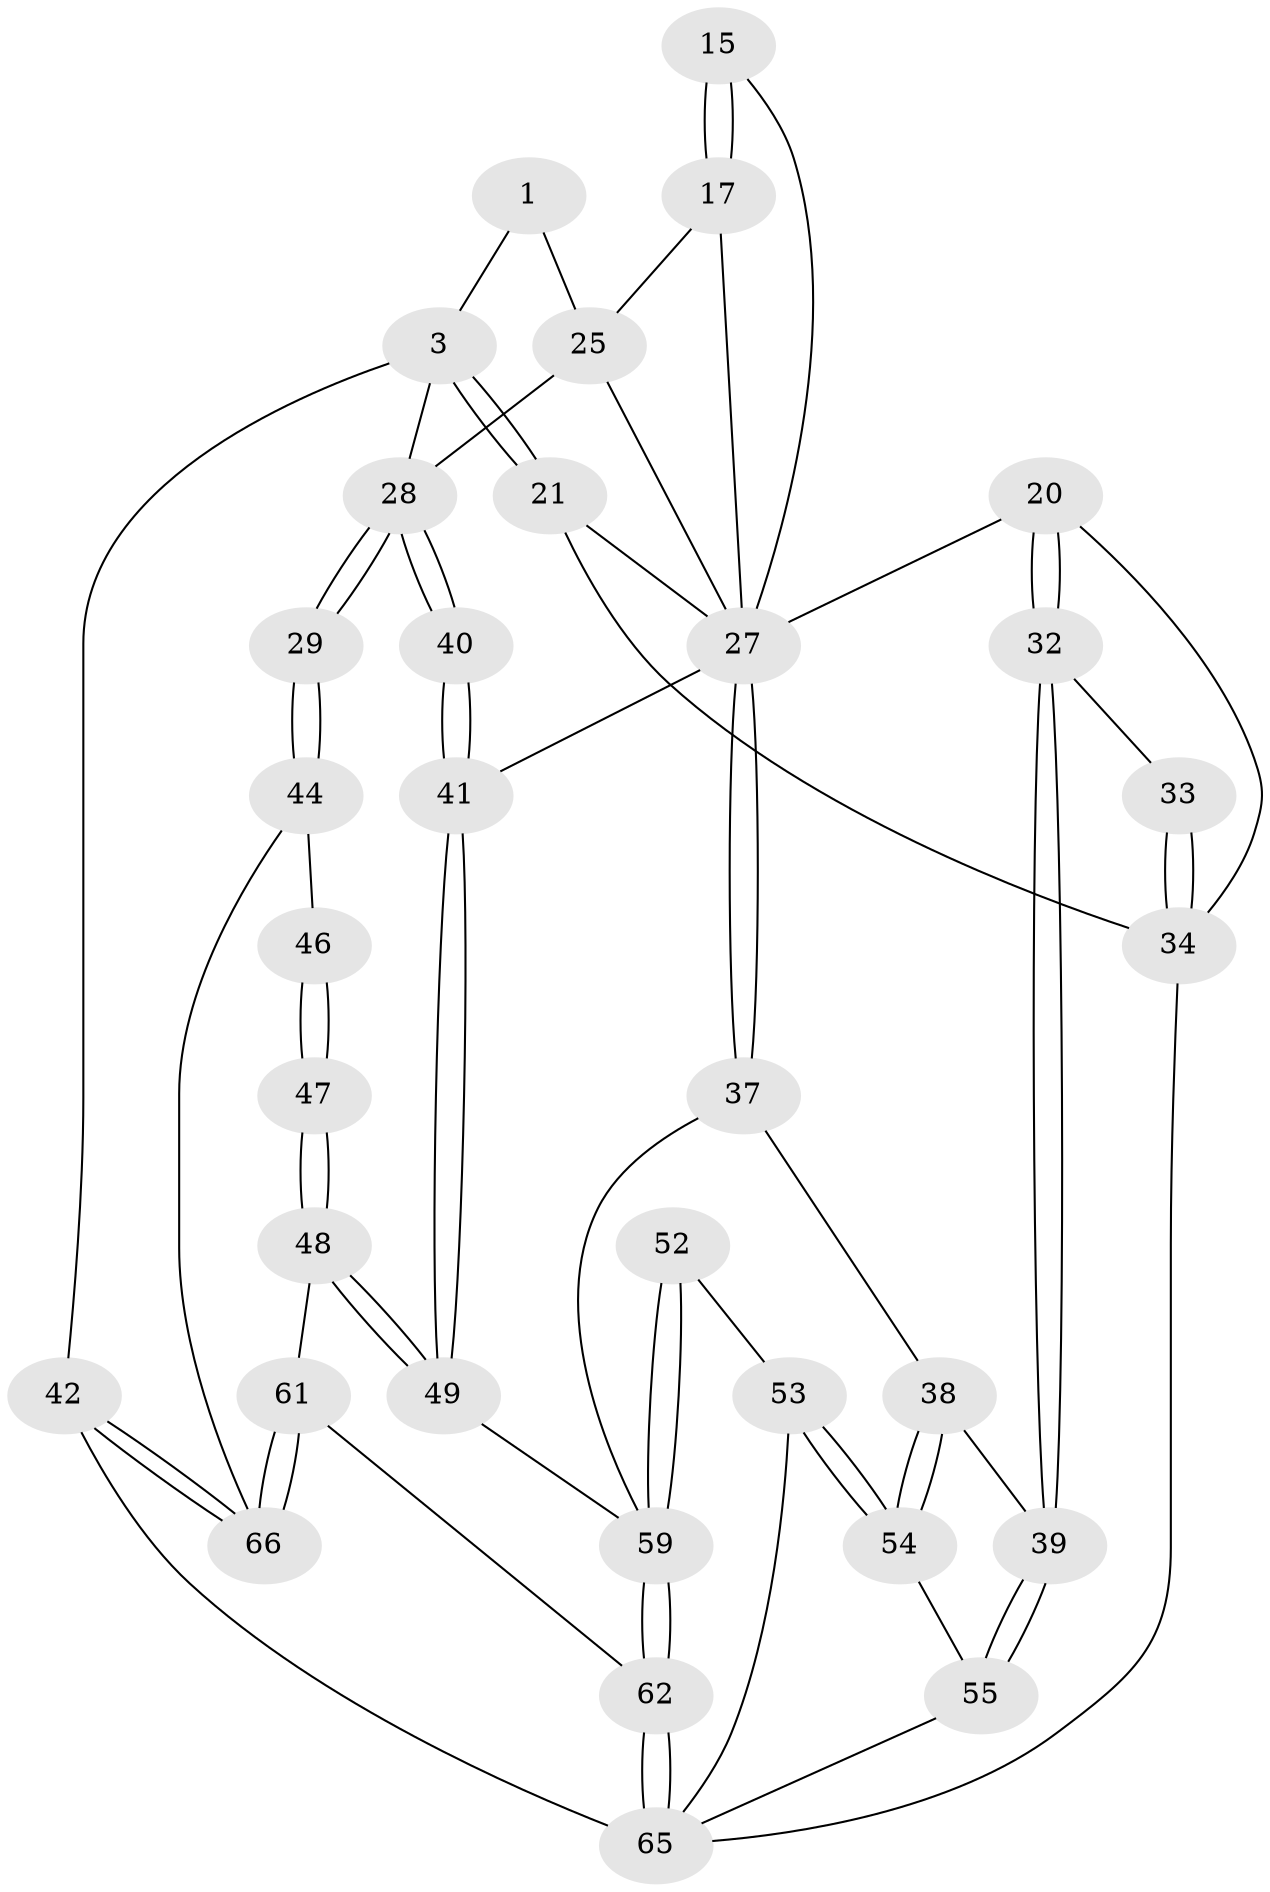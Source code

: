 // original degree distribution, {3: 0.045454545454545456, 5: 0.4696969696969697, 6: 0.24242424242424243, 4: 0.24242424242424243}
// Generated by graph-tools (version 1.1) at 2025/06/03/04/25 22:06:52]
// undirected, 33 vertices, 73 edges
graph export_dot {
graph [start="1"]
  node [color=gray90,style=filled];
  1 [pos="+0.6878193018430784+0"];
  3 [pos="+0+0",super="+2"];
  15 [pos="+0.5106689978805049+0.13085686550388947"];
  17 [pos="+0.5744405338890666+0.2793455208445013",super="+9+10"];
  20 [pos="+0.4811539800842071+0.3205544298231599",super="+12"];
  21 [pos="+0+0.004168541201710224",super="+14+4"];
  25 [pos="+0.7855684164037411+0.36565786906644",super="+8"];
  27 [pos="+0.5778216531412838+0.379674780331462",super="+18+26+19+16+11"];
  28 [pos="+1+0.30296255878383904",super="+24+22+23"];
  29 [pos="+1+0.2989254944896964"];
  32 [pos="+0.23590399389213967+0.4205478343522586"];
  33 [pos="+0.19294707839699832+0.3947787503738787"];
  34 [pos="+0+0.5338385872427508",super="+31+30+13"];
  37 [pos="+0.5739568959892931+0.4267357275194251"];
  38 [pos="+0.5020485814003033+0.48876295693721566"];
  39 [pos="+0.24522705129568087+0.44009182571705163"];
  40 [pos="+0.8401469497175642+0.4015385656073879"];
  41 [pos="+0.7955138636491744+0.395768903821657"];
  42 [pos="+1+1",super="+36"];
  44 [pos="+1+0.42415199465630343"];
  46 [pos="+0.9351593010641243+0.5099298438321425",super="+45"];
  47 [pos="+0.8499961914788948+0.6747963974460379"];
  48 [pos="+0.8468692829920375+0.682808820887358"];
  49 [pos="+0.749796050826054+0.6448966787012386"];
  52 [pos="+0.4531209555578283+0.7400211960782173"];
  53 [pos="+0.41519035990097813+0.724562783173712"];
  54 [pos="+0.36301759158611513+0.6771760247415762"];
  55 [pos="+0.3300489324965639+0.6606875196628313"];
  59 [pos="+0.5279253228505324+0.780070047769949",super="+50+51"];
  61 [pos="+0.6128697485788441+1",super="+60"];
  62 [pos="+0.6075060699364936+1"];
  65 [pos="+0.21334207926801993+1",super="+63"];
  66 [pos="+1+1",super="+64"];
  1 -- 3;
  1 -- 25;
  3 -- 21 [weight=2];
  3 -- 21;
  3 -- 42 [weight=2];
  3 -- 28;
  15 -- 17 [weight=2];
  15 -- 17;
  15 -- 27;
  17 -- 27 [weight=2];
  17 -- 25;
  20 -- 32;
  20 -- 32;
  20 -- 27 [weight=2];
  20 -- 34;
  21 -- 27;
  21 -- 34 [weight=2];
  25 -- 27;
  25 -- 28 [weight=2];
  27 -- 37;
  27 -- 37;
  27 -- 41;
  28 -- 29 [weight=2];
  28 -- 29;
  28 -- 40;
  28 -- 40;
  29 -- 44;
  29 -- 44;
  32 -- 33;
  32 -- 39;
  32 -- 39;
  33 -- 34 [weight=2];
  33 -- 34;
  34 -- 65;
  37 -- 38;
  37 -- 59;
  38 -- 39;
  38 -- 54;
  38 -- 54;
  39 -- 55;
  39 -- 55;
  40 -- 41;
  40 -- 41;
  41 -- 49;
  41 -- 49;
  42 -- 66 [weight=2];
  42 -- 66;
  42 -- 65 [weight=2];
  44 -- 46;
  44 -- 66;
  46 -- 47 [weight=2];
  46 -- 47;
  47 -- 48;
  47 -- 48;
  48 -- 49;
  48 -- 49;
  48 -- 61;
  49 -- 59;
  52 -- 53;
  52 -- 59 [weight=2];
  52 -- 59;
  53 -- 54;
  53 -- 54;
  53 -- 65;
  54 -- 55;
  55 -- 65;
  59 -- 62;
  59 -- 62;
  61 -- 62;
  61 -- 66 [weight=3];
  61 -- 66;
  62 -- 65;
  62 -- 65;
}
